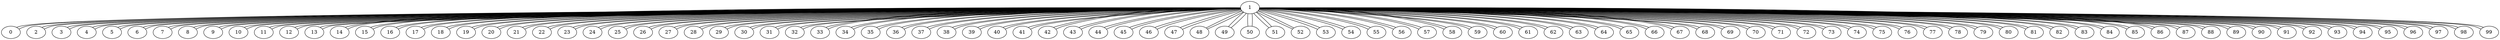 // Gilbert
graph {
	1 [label=1]
	1 -- 0
	1 -- 2
	1 -- 3
	1 -- 4
	1 -- 5
	1 -- 6
	1 -- 7
	1 -- 8
	1 -- 9
	1 -- 10
	1 -- 11
	1 -- 12
	1 -- 13
	1 -- 14
	1 -- 15
	1 -- 16
	1 -- 17
	1 -- 18
	1 -- 19
	1 -- 20
	1 -- 21
	1 -- 22
	1 -- 23
	1 -- 24
	1 -- 25
	1 -- 26
	1 -- 27
	1 -- 28
	1 -- 29
	1 -- 30
	1 -- 31
	1 -- 32
	1 -- 33
	1 -- 34
	1 -- 35
	1 -- 36
	1 -- 37
	1 -- 38
	1 -- 39
	1 -- 40
	1 -- 41
	1 -- 42
	1 -- 43
	1 -- 44
	1 -- 45
	1 -- 46
	1 -- 47
	1 -- 48
	1 -- 49
	1 -- 50
	1 -- 51
	1 -- 52
	1 -- 53
	1 -- 54
	1 -- 55
	1 -- 56
	1 -- 57
	1 -- 58
	1 -- 59
	1 -- 60
	1 -- 61
	1 -- 62
	1 -- 63
	1 -- 64
	1 -- 65
	1 -- 66
	1 -- 67
	1 -- 68
	1 -- 69
	1 -- 70
	1 -- 71
	1 -- 72
	1 -- 73
	1 -- 74
	1 -- 75
	1 -- 76
	1 -- 77
	1 -- 78
	1 -- 79
	1 -- 80
	1 -- 81
	1 -- 82
	1 -- 83
	1 -- 84
	1 -- 85
	1 -- 86
	1 -- 87
	1 -- 88
	1 -- 89
	1 -- 90
	1 -- 91
	1 -- 92
	1 -- 93
	1 -- 94
	1 -- 95
	1 -- 96
	1 -- 97
	1 -- 98
	1 -- 99
	0 [label=0]
	0 -- 1
	2 [label=2]
	2 -- 1
	3 [label=3]
	3 -- 1
	4 [label=4]
	4 -- 1
	5 [label=5]
	5 -- 1
	6 [label=6]
	6 -- 1
	7 [label=7]
	7 -- 1
	8 [label=8]
	8 -- 1
	9 [label=9]
	9 -- 1
	10 [label=10]
	10 -- 1
	11 [label=11]
	11 -- 1
	12 [label=12]
	12 -- 1
	13 [label=13]
	13 -- 1
	14 [label=14]
	14 -- 1
	15 [label=15]
	15 -- 1
	16 [label=16]
	16 -- 1
	17 [label=17]
	17 -- 1
	18 [label=18]
	18 -- 1
	19 [label=19]
	19 -- 1
	20 [label=20]
	20 -- 1
	21 [label=21]
	21 -- 1
	22 [label=22]
	22 -- 1
	23 [label=23]
	23 -- 1
	24 [label=24]
	24 -- 1
	25 [label=25]
	25 -- 1
	26 [label=26]
	26 -- 1
	27 [label=27]
	27 -- 1
	28 [label=28]
	28 -- 1
	29 [label=29]
	29 -- 1
	30 [label=30]
	30 -- 1
	31 [label=31]
	31 -- 1
	32 [label=32]
	32 -- 1
	33 [label=33]
	33 -- 1
	34 [label=34]
	34 -- 1
	35 [label=35]
	35 -- 1
	36 [label=36]
	36 -- 1
	37 [label=37]
	37 -- 1
	38 [label=38]
	38 -- 1
	39 [label=39]
	39 -- 1
	40 [label=40]
	40 -- 1
	41 [label=41]
	41 -- 1
	42 [label=42]
	42 -- 1
	43 [label=43]
	43 -- 1
	44 [label=44]
	44 -- 1
	45 [label=45]
	45 -- 1
	46 [label=46]
	46 -- 1
	47 [label=47]
	47 -- 1
	48 [label=48]
	48 -- 1
	49 [label=49]
	49 -- 1
	50 [label=50]
	50 -- 1
	51 [label=51]
	51 -- 1
	52 [label=52]
	52 -- 1
	53 [label=53]
	53 -- 1
	54 [label=54]
	54 -- 1
	55 [label=55]
	55 -- 1
	56 [label=56]
	56 -- 1
	57 [label=57]
	57 -- 1
	58 [label=58]
	58 -- 1
	59 [label=59]
	59 -- 1
	60 [label=60]
	60 -- 1
	61 [label=61]
	61 -- 1
	62 [label=62]
	62 -- 1
	63 [label=63]
	63 -- 1
	64 [label=64]
	64 -- 1
	65 [label=65]
	65 -- 1
	66 [label=66]
	66 -- 1
	67 [label=67]
	67 -- 1
	68 [label=68]
	68 -- 1
	69 [label=69]
	69 -- 1
	70 [label=70]
	70 -- 1
	71 [label=71]
	71 -- 1
	72 [label=72]
	72 -- 1
	73 [label=73]
	73 -- 1
	74 [label=74]
	74 -- 1
	75 [label=75]
	75 -- 1
	76 [label=76]
	76 -- 1
	77 [label=77]
	77 -- 1
	78 [label=78]
	78 -- 1
	79 [label=79]
	79 -- 1
	80 [label=80]
	80 -- 1
	81 [label=81]
	81 -- 1
	82 [label=82]
	82 -- 1
	83 [label=83]
	83 -- 1
	84 [label=84]
	84 -- 1
	85 [label=85]
	85 -- 1
	86 [label=86]
	86 -- 1
	87 [label=87]
	87 -- 1
	88 [label=88]
	88 -- 1
	89 [label=89]
	89 -- 1
	90 [label=90]
	90 -- 1
	91 [label=91]
	91 -- 1
	92 [label=92]
	92 -- 1
	93 [label=93]
	93 -- 1
	94 [label=94]
	94 -- 1
	95 [label=95]
	95 -- 1
	96 [label=96]
	96 -- 1
	97 [label=97]
	97 -- 1
	98 [label=98]
	98 -- 1
	99 [label=99]
	99 -- 1
}
